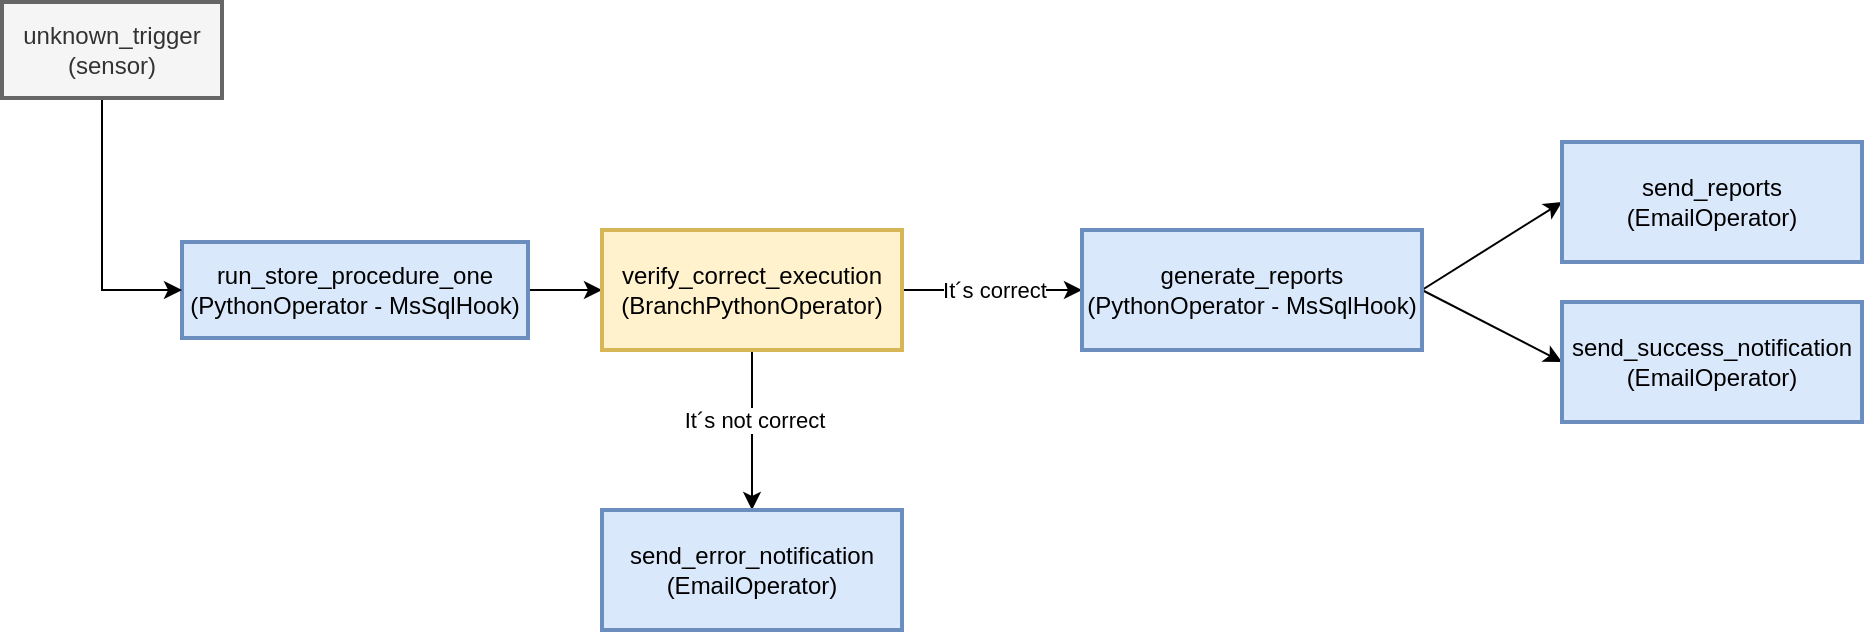 <mxfile version="24.7.17">
  <diagram name="Página-1" id="SGmm8rrdlW-q47kv5xOz">
    <mxGraphModel dx="1823" dy="1738" grid="1" gridSize="10" guides="1" tooltips="1" connect="1" arrows="1" fold="1" page="1" pageScale="1" pageWidth="827" pageHeight="1169" math="0" shadow="0">
      <root>
        <mxCell id="0" />
        <mxCell id="1" parent="0" />
        <mxCell id="jlQAEaQ0vPvspKt9tHi2-5" value="" style="edgeStyle=orthogonalEdgeStyle;rounded=0;orthogonalLoop=1;jettySize=auto;html=1;" edge="1" parent="1" source="jlQAEaQ0vPvspKt9tHi2-1" target="jlQAEaQ0vPvspKt9tHi2-4">
          <mxGeometry relative="1" as="geometry" />
        </mxCell>
        <mxCell id="jlQAEaQ0vPvspKt9tHi2-1" value="run_store_procedure_one&#xa;(PythonOperator - MsSqlHook)" style="whiteSpace=wrap;strokeWidth=2;fontStyle=0;fillColor=#dae8fc;strokeColor=#6c8ebf;" vertex="1" parent="1">
          <mxGeometry x="-200" y="40" width="173" height="48" as="geometry" />
        </mxCell>
        <mxCell id="jlQAEaQ0vPvspKt9tHi2-2" style="edgeStyle=orthogonalEdgeStyle;rounded=0;orthogonalLoop=1;jettySize=auto;html=1;" edge="1" parent="1" source="jlQAEaQ0vPvspKt9tHi2-3" target="jlQAEaQ0vPvspKt9tHi2-1">
          <mxGeometry relative="1" as="geometry">
            <Array as="points">
              <mxPoint x="-240" y="64" />
            </Array>
          </mxGeometry>
        </mxCell>
        <mxCell id="jlQAEaQ0vPvspKt9tHi2-3" value="unknown_trigger&#xa;(sensor)" style="whiteSpace=wrap;strokeWidth=2;fillColor=#f5f5f5;fontColor=#333333;strokeColor=#666666;" vertex="1" parent="1">
          <mxGeometry x="-290" y="-80" width="110" height="48" as="geometry" />
        </mxCell>
        <mxCell id="jlQAEaQ0vPvspKt9tHi2-7" value="" style="edgeStyle=orthogonalEdgeStyle;rounded=0;orthogonalLoop=1;jettySize=auto;html=1;" edge="1" parent="1" source="jlQAEaQ0vPvspKt9tHi2-4" target="jlQAEaQ0vPvspKt9tHi2-6">
          <mxGeometry relative="1" as="geometry" />
        </mxCell>
        <mxCell id="jlQAEaQ0vPvspKt9tHi2-8" value="It´s correct" style="edgeLabel;html=1;align=center;verticalAlign=middle;resizable=0;points=[];" vertex="1" connectable="0" parent="jlQAEaQ0vPvspKt9tHi2-7">
          <mxGeometry x="-0.289" y="1" relative="1" as="geometry">
            <mxPoint x="14" y="1" as="offset" />
          </mxGeometry>
        </mxCell>
        <mxCell id="jlQAEaQ0vPvspKt9tHi2-10" value="" style="edgeStyle=orthogonalEdgeStyle;rounded=0;orthogonalLoop=1;jettySize=auto;html=1;" edge="1" parent="1" source="jlQAEaQ0vPvspKt9tHi2-4" target="jlQAEaQ0vPvspKt9tHi2-9">
          <mxGeometry relative="1" as="geometry" />
        </mxCell>
        <mxCell id="jlQAEaQ0vPvspKt9tHi2-11" value="It´s not correct" style="edgeLabel;html=1;align=center;verticalAlign=middle;resizable=0;points=[];" vertex="1" connectable="0" parent="jlQAEaQ0vPvspKt9tHi2-10">
          <mxGeometry x="-0.141" y="1" relative="1" as="geometry">
            <mxPoint as="offset" />
          </mxGeometry>
        </mxCell>
        <mxCell id="jlQAEaQ0vPvspKt9tHi2-4" value="verify_correct_execution&lt;div&gt;&lt;div&gt;(BranchPythonOperator)&lt;/div&gt;&lt;/div&gt;" style="whiteSpace=wrap;html=1;fillColor=#fff2cc;strokeColor=#d6b656;strokeWidth=2;fontStyle=0;" vertex="1" parent="1">
          <mxGeometry x="10" y="34" width="150" height="60" as="geometry" />
        </mxCell>
        <mxCell id="jlQAEaQ0vPvspKt9tHi2-13" value="" style="rounded=0;orthogonalLoop=1;jettySize=auto;html=1;exitX=1;exitY=0.5;exitDx=0;exitDy=0;entryX=0;entryY=0.5;entryDx=0;entryDy=0;" edge="1" parent="1" source="jlQAEaQ0vPvspKt9tHi2-6" target="jlQAEaQ0vPvspKt9tHi2-12">
          <mxGeometry relative="1" as="geometry" />
        </mxCell>
        <mxCell id="jlQAEaQ0vPvspKt9tHi2-16" style="rounded=0;orthogonalLoop=1;jettySize=auto;html=1;entryX=0;entryY=0.5;entryDx=0;entryDy=0;exitX=1;exitY=0.5;exitDx=0;exitDy=0;" edge="1" parent="1" source="jlQAEaQ0vPvspKt9tHi2-6" target="jlQAEaQ0vPvspKt9tHi2-14">
          <mxGeometry relative="1" as="geometry" />
        </mxCell>
        <mxCell id="jlQAEaQ0vPvspKt9tHi2-6" value="generate_reports&lt;br&gt;(PythonOperator -&amp;nbsp;MsSqlHook)" style="whiteSpace=wrap;html=1;fillColor=#dae8fc;strokeColor=#6c8ebf;strokeWidth=2;fontStyle=0;" vertex="1" parent="1">
          <mxGeometry x="250" y="34" width="170" height="60" as="geometry" />
        </mxCell>
        <mxCell id="jlQAEaQ0vPvspKt9tHi2-9" value="&lt;div&gt;send_error_notification&lt;/div&gt;&lt;div&gt;(EmailOperator)&lt;/div&gt;" style="whiteSpace=wrap;html=1;fillColor=#dae8fc;strokeColor=#6c8ebf;strokeWidth=2;fontStyle=0;" vertex="1" parent="1">
          <mxGeometry x="10" y="174" width="150" height="60" as="geometry" />
        </mxCell>
        <mxCell id="jlQAEaQ0vPvspKt9tHi2-12" value="send_reports&lt;br&gt;(EmailOperator)" style="whiteSpace=wrap;html=1;fillColor=#dae8fc;strokeColor=#6c8ebf;strokeWidth=2;fontStyle=0;" vertex="1" parent="1">
          <mxGeometry x="490" y="-10" width="150" height="60" as="geometry" />
        </mxCell>
        <mxCell id="jlQAEaQ0vPvspKt9tHi2-14" value="send_success_notification&lt;br&gt;(EmailOperator)" style="whiteSpace=wrap;html=1;fillColor=#dae8fc;strokeColor=#6c8ebf;strokeWidth=2;fontStyle=0;" vertex="1" parent="1">
          <mxGeometry x="490" y="70" width="150" height="60" as="geometry" />
        </mxCell>
      </root>
    </mxGraphModel>
  </diagram>
</mxfile>
